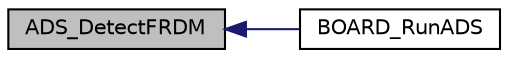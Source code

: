 digraph "ADS_DetectFRDM"
{
  edge [fontname="Helvetica",fontsize="10",labelfontname="Helvetica",labelfontsize="10"];
  node [fontname="Helvetica",fontsize="10",shape=record];
  rankdir="LR";
  Node12 [label="ADS_DetectFRDM",height=0.2,width=0.4,color="black", fillcolor="grey75", style="filled", fontcolor="black"];
  Node12 -> Node13 [dir="back",color="midnightblue",fontsize="10",style="solid",fontname="Helvetica"];
  Node13 [label="BOARD_RunADS",height=0.2,width=0.4,color="black", fillcolor="white", style="filled",URL="$auto__detection__service__kl25z_8c.html#a95285f14f6707e326e523c82d926c900",tooltip="The function to register Application Name and initialte ADS. "];
}
